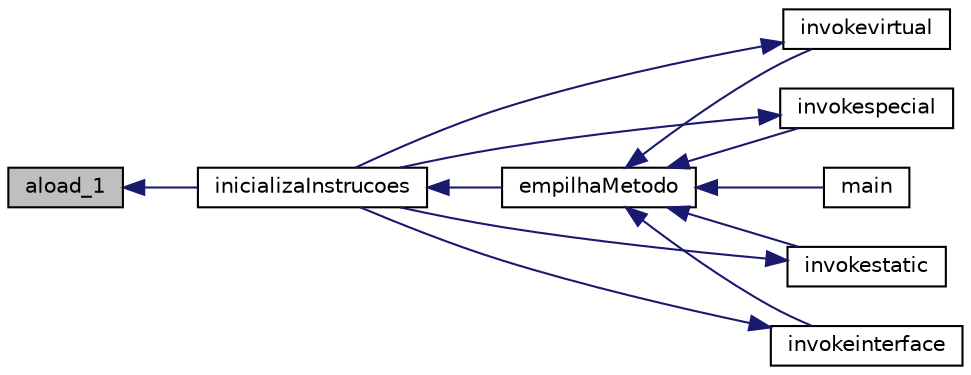 digraph "aload_1"
{
 // INTERACTIVE_SVG=YES
  edge [fontname="Helvetica",fontsize="10",labelfontname="Helvetica",labelfontsize="10"];
  node [fontname="Helvetica",fontsize="10",shape=record];
  rankdir="LR";
  Node126 [label="aload_1",height=0.2,width=0.4,color="black", fillcolor="grey75", style="filled", fontcolor="black"];
  Node126 -> Node127 [dir="back",color="midnightblue",fontsize="10",style="solid"];
  Node127 [label="inicializaInstrucoes",height=0.2,width=0.4,color="black", fillcolor="white", style="filled",URL="$instrucao_8h.html#a308f4b87fb42ab5a62790c0127003ebe"];
  Node127 -> Node128 [dir="back",color="midnightblue",fontsize="10",style="solid"];
  Node128 [label="empilhaMetodo",height=0.2,width=0.4,color="black", fillcolor="white", style="filled",URL="$metodo_8h.html#a68acc5b3f2238f62b7d0ee50964183c1"];
  Node128 -> Node129 [dir="back",color="midnightblue",fontsize="10",style="solid"];
  Node129 [label="invokevirtual",height=0.2,width=0.4,color="black", fillcolor="white", style="filled",URL="$instrucao_8h.html#a78801a57dd7317b58754d741e22607a7"];
  Node129 -> Node127 [dir="back",color="midnightblue",fontsize="10",style="solid"];
  Node128 -> Node130 [dir="back",color="midnightblue",fontsize="10",style="solid"];
  Node130 [label="invokespecial",height=0.2,width=0.4,color="black", fillcolor="white", style="filled",URL="$instrucao_8h.html#aea396d65920fd2046b81c2b5742f8fc2"];
  Node130 -> Node127 [dir="back",color="midnightblue",fontsize="10",style="solid"];
  Node128 -> Node131 [dir="back",color="midnightblue",fontsize="10",style="solid"];
  Node131 [label="invokestatic",height=0.2,width=0.4,color="black", fillcolor="white", style="filled",URL="$instrucao_8h.html#a99b74fdcaa5d59615718fc49f4cb1bf2"];
  Node131 -> Node127 [dir="back",color="midnightblue",fontsize="10",style="solid"];
  Node128 -> Node132 [dir="back",color="midnightblue",fontsize="10",style="solid"];
  Node132 [label="invokeinterface",height=0.2,width=0.4,color="black", fillcolor="white", style="filled",URL="$instrucao_8h.html#a04465c61aa4c123ce79dc562244e7af8"];
  Node132 -> Node127 [dir="back",color="midnightblue",fontsize="10",style="solid"];
  Node128 -> Node133 [dir="back",color="midnightblue",fontsize="10",style="solid"];
  Node133 [label="main",height=0.2,width=0.4,color="black", fillcolor="white", style="filled",URL="$main_8c.html#a0ddf1224851353fc92bfbff6f499fa97"];
}
